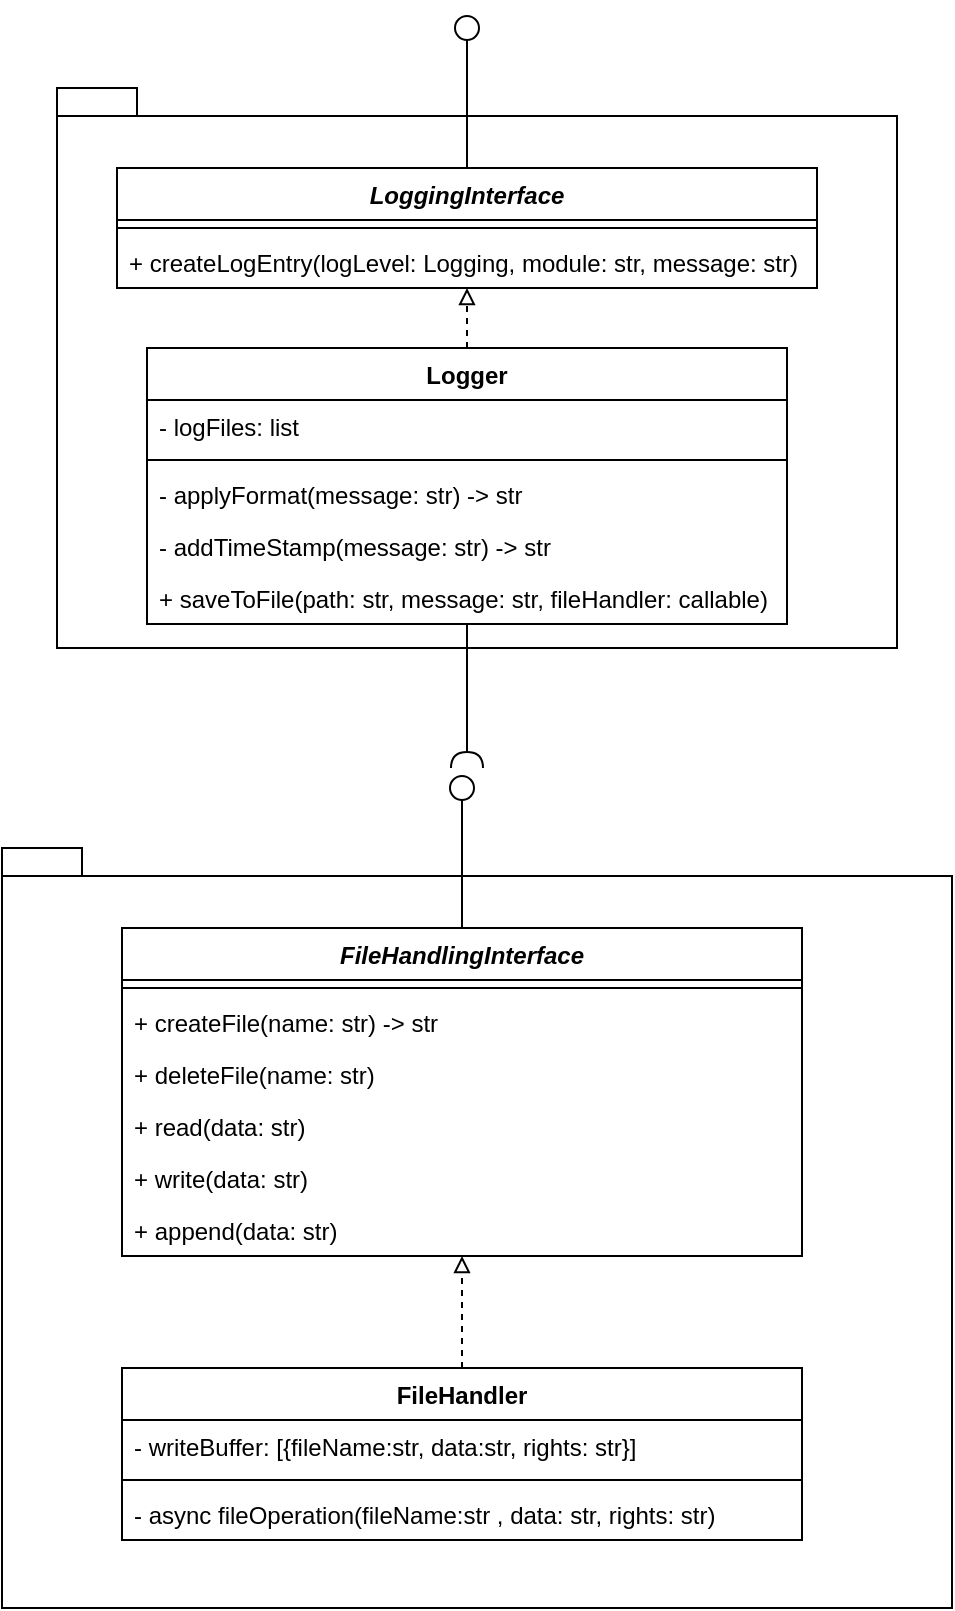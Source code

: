 <mxfile version="20.5.3" type="embed"><diagram id="23iRSUPoRavnBvh4doch" name="Page-1"><mxGraphModel dx="1452" dy="2287" grid="1" gridSize="10" guides="1" tooltips="1" connect="1" arrows="1" fold="1" page="1" pageScale="1" pageWidth="827" pageHeight="1169" math="0" shadow="0"><root><mxCell id="0"/><mxCell id="1" parent="0"/><mxCell id="43" value="" style="group" vertex="1" connectable="0" parent="1"><mxGeometry x="10" y="230" width="475" height="410" as="geometry"/></mxCell><mxCell id="40" value="" style="shape=folder;fontStyle=1;spacingTop=10;tabWidth=40;tabHeight=14;tabPosition=left;html=1;" vertex="1" parent="43"><mxGeometry y="30" width="475" height="380" as="geometry"/></mxCell><mxCell id="7" value="FileHandler" style="swimlane;fontStyle=1;align=center;verticalAlign=top;childLayout=stackLayout;horizontal=1;startSize=26;horizontalStack=0;resizeParent=1;resizeParentMax=0;resizeLast=0;collapsible=1;marginBottom=0;" parent="43" vertex="1"><mxGeometry x="60" y="290" width="340" height="86" as="geometry"/></mxCell><mxCell id="41" value="- writeBuffer: [{fileName:str, data:str, rights: str}]" style="text;strokeColor=none;fillColor=none;align=left;verticalAlign=top;spacingLeft=4;spacingRight=4;overflow=hidden;rotatable=0;points=[[0,0.5],[1,0.5]];portConstraint=eastwest;" vertex="1" parent="7"><mxGeometry y="26" width="340" height="26" as="geometry"/></mxCell><mxCell id="9" value="" style="line;strokeWidth=1;fillColor=none;align=left;verticalAlign=middle;spacingTop=-1;spacingLeft=3;spacingRight=3;rotatable=0;labelPosition=right;points=[];portConstraint=eastwest;strokeColor=inherit;" parent="7" vertex="1"><mxGeometry y="52" width="340" height="8" as="geometry"/></mxCell><mxCell id="11" value="- async fileOperation(fileName:str , data: str, rights: str)" style="text;strokeColor=none;fillColor=none;align=left;verticalAlign=top;spacingLeft=4;spacingRight=4;overflow=hidden;rotatable=0;points=[[0,0.5],[1,0.5]];portConstraint=eastwest;" parent="7" vertex="1"><mxGeometry y="60" width="340" height="26" as="geometry"/></mxCell><mxCell id="28" value="FileHandlingInterface" style="swimlane;fontStyle=3;align=center;verticalAlign=top;childLayout=stackLayout;horizontal=1;startSize=26;horizontalStack=0;resizeParent=1;resizeParentMax=0;resizeLast=0;collapsible=1;marginBottom=0;" vertex="1" parent="43"><mxGeometry x="60" y="70" width="340" height="164" as="geometry"/></mxCell><mxCell id="30" value="" style="line;strokeWidth=1;fillColor=none;align=left;verticalAlign=middle;spacingTop=-1;spacingLeft=3;spacingRight=3;rotatable=0;labelPosition=right;points=[];portConstraint=eastwest;strokeColor=inherit;" vertex="1" parent="28"><mxGeometry y="26" width="340" height="8" as="geometry"/></mxCell><mxCell id="31" value="+ createFile(name: str) -&gt; str" style="text;strokeColor=none;fillColor=none;align=left;verticalAlign=top;spacingLeft=4;spacingRight=4;overflow=hidden;rotatable=0;points=[[0,0.5],[1,0.5]];portConstraint=eastwest;" vertex="1" parent="28"><mxGeometry y="34" width="340" height="26" as="geometry"/></mxCell><mxCell id="32" value="+ deleteFile(name: str)" style="text;strokeColor=none;fillColor=none;align=left;verticalAlign=top;spacingLeft=4;spacingRight=4;overflow=hidden;rotatable=0;points=[[0,0.5],[1,0.5]];portConstraint=eastwest;" vertex="1" parent="28"><mxGeometry y="60" width="340" height="26" as="geometry"/></mxCell><mxCell id="33" value="+ read(data: str)" style="text;strokeColor=none;fillColor=none;align=left;verticalAlign=top;spacingLeft=4;spacingRight=4;overflow=hidden;rotatable=0;points=[[0,0.5],[1,0.5]];portConstraint=eastwest;" vertex="1" parent="28"><mxGeometry y="86" width="340" height="26" as="geometry"/></mxCell><mxCell id="34" value="+ write(data: str)" style="text;strokeColor=none;fillColor=none;align=left;verticalAlign=top;spacingLeft=4;spacingRight=4;overflow=hidden;rotatable=0;points=[[0,0.5],[1,0.5]];portConstraint=eastwest;" vertex="1" parent="28"><mxGeometry y="112" width="340" height="26" as="geometry"/></mxCell><mxCell id="35" value="+ append(data: str)" style="text;strokeColor=none;fillColor=none;align=left;verticalAlign=top;spacingLeft=4;spacingRight=4;overflow=hidden;rotatable=0;points=[[0,0.5],[1,0.5]];portConstraint=eastwest;" vertex="1" parent="28"><mxGeometry y="138" width="340" height="26" as="geometry"/></mxCell><mxCell id="38" style="edgeStyle=orthogonalEdgeStyle;rounded=0;orthogonalLoop=1;jettySize=auto;html=1;dashed=1;endArrow=block;endFill=0;" edge="1" parent="43" source="7" target="28"><mxGeometry relative="1" as="geometry"/></mxCell><mxCell id="42" value="" style="html=1;verticalAlign=bottom;labelBackgroundColor=none;endArrow=oval;endFill=0;endSize=12;rounded=0;exitX=0.5;exitY=0;exitDx=0;exitDy=0;" edge="1" parent="43" source="28"><mxGeometry width="160" relative="1" as="geometry"><mxPoint x="345" y="-10" as="sourcePoint"/><mxPoint x="230" as="targetPoint"/></mxGeometry></mxCell><mxCell id="50" value="" style="group" vertex="1" connectable="0" parent="1"><mxGeometry x="37.5" y="-150" width="420" height="370" as="geometry"/></mxCell><mxCell id="45" value="" style="group" vertex="1" connectable="0" parent="50"><mxGeometry width="420" height="310" as="geometry"/></mxCell><mxCell id="39" value="" style="group" vertex="1" connectable="0" parent="45"><mxGeometry y="30" width="420" height="280" as="geometry"/></mxCell><mxCell id="2" value="" style="shape=folder;fontStyle=1;spacingTop=10;tabWidth=40;tabHeight=14;tabPosition=left;html=1;" parent="39" vertex="1"><mxGeometry width="420" height="280" as="geometry"/></mxCell><mxCell id="3" value="LoggingInterface" style="swimlane;fontStyle=3;align=center;verticalAlign=top;childLayout=stackLayout;horizontal=1;startSize=26;horizontalStack=0;resizeParent=1;resizeParentMax=0;resizeLast=0;collapsible=1;marginBottom=0;" parent="39" vertex="1"><mxGeometry x="30" y="40" width="350" height="60" as="geometry"/></mxCell><mxCell id="5" value="" style="line;strokeWidth=1;fillColor=none;align=left;verticalAlign=middle;spacingTop=-1;spacingLeft=3;spacingRight=3;rotatable=0;labelPosition=right;points=[];portConstraint=eastwest;strokeColor=inherit;" parent="3" vertex="1"><mxGeometry y="26" width="350" height="8" as="geometry"/></mxCell><mxCell id="6" value="+ createLogEntry(logLevel: Logging, module: str, message: str)" style="text;strokeColor=none;fillColor=none;align=left;verticalAlign=top;spacingLeft=4;spacingRight=4;overflow=hidden;rotatable=0;points=[[0,0.5],[1,0.5]];portConstraint=eastwest;" parent="3" vertex="1"><mxGeometry y="34" width="350" height="26" as="geometry"/></mxCell><mxCell id="20" style="edgeStyle=orthogonalEdgeStyle;rounded=0;orthogonalLoop=1;jettySize=auto;html=1;dashed=1;endArrow=block;endFill=0;exitX=0.5;exitY=0;exitDx=0;exitDy=0;" parent="39" source="16" target="3" edge="1"><mxGeometry relative="1" as="geometry"><Array as="points"><mxPoint x="205" y="130"/><mxPoint x="205" y="130"/></Array></mxGeometry></mxCell><mxCell id="16" value="Logger" style="swimlane;fontStyle=1;align=center;verticalAlign=top;childLayout=stackLayout;horizontal=1;startSize=26;horizontalStack=0;resizeParent=1;resizeParentMax=0;resizeLast=0;collapsible=1;marginBottom=0;" parent="39" vertex="1"><mxGeometry x="45" y="130" width="320" height="138" as="geometry"/></mxCell><mxCell id="37" value="- logFiles: list" style="text;strokeColor=none;fillColor=none;align=left;verticalAlign=top;spacingLeft=4;spacingRight=4;overflow=hidden;rotatable=0;points=[[0,0.5],[1,0.5]];portConstraint=eastwest;" vertex="1" parent="16"><mxGeometry y="26" width="320" height="26.0" as="geometry"/></mxCell><mxCell id="18" value="" style="line;strokeWidth=1;fillColor=none;align=left;verticalAlign=middle;spacingTop=-1;spacingLeft=3;spacingRight=3;rotatable=0;labelPosition=right;points=[];portConstraint=eastwest;strokeColor=inherit;" parent="16" vertex="1"><mxGeometry y="52" width="320" height="8.0" as="geometry"/></mxCell><mxCell id="23" value="- applyFormat(message: str) -&gt; str" style="text;strokeColor=none;fillColor=none;align=left;verticalAlign=top;spacingLeft=4;spacingRight=4;overflow=hidden;rotatable=0;points=[[0,0.5],[1,0.5]];portConstraint=eastwest;" vertex="1" parent="16"><mxGeometry y="60" width="320" height="26.0" as="geometry"/></mxCell><mxCell id="22" value="- addTimeStamp(message: str) -&gt; str" style="text;strokeColor=none;fillColor=none;align=left;verticalAlign=top;spacingLeft=4;spacingRight=4;overflow=hidden;rotatable=0;points=[[0,0.5],[1,0.5]];portConstraint=eastwest;" vertex="1" parent="16"><mxGeometry y="86" width="320" height="26.0" as="geometry"/></mxCell><mxCell id="51" value="+ saveToFile(path: str, message: str, fileHandler: callable)" style="text;strokeColor=none;fillColor=none;align=left;verticalAlign=top;spacingLeft=4;spacingRight=4;overflow=hidden;rotatable=0;points=[[0,0.5],[1,0.5]];portConstraint=eastwest;" vertex="1" parent="16"><mxGeometry y="112" width="320" height="26.0" as="geometry"/></mxCell><mxCell id="44" value="" style="html=1;verticalAlign=bottom;labelBackgroundColor=none;endArrow=oval;endFill=0;endSize=12;rounded=0;exitX=0.5;exitY=0;exitDx=0;exitDy=0;" edge="1" parent="45" source="3"><mxGeometry width="160" relative="1" as="geometry"><mxPoint x="160" y="-20" as="sourcePoint"/><mxPoint x="205" as="targetPoint"/></mxGeometry></mxCell><mxCell id="49" value="" style="html=1;verticalAlign=bottom;labelBackgroundColor=none;endArrow=halfCircle;endFill=0;endSize=6;rounded=0;" edge="1" parent="50" source="16"><mxGeometry width="160" relative="1" as="geometry"><mxPoint x="142.5" y="370" as="sourcePoint"/><mxPoint x="205" y="370" as="targetPoint"/></mxGeometry></mxCell></root></mxGraphModel></diagram></mxfile>